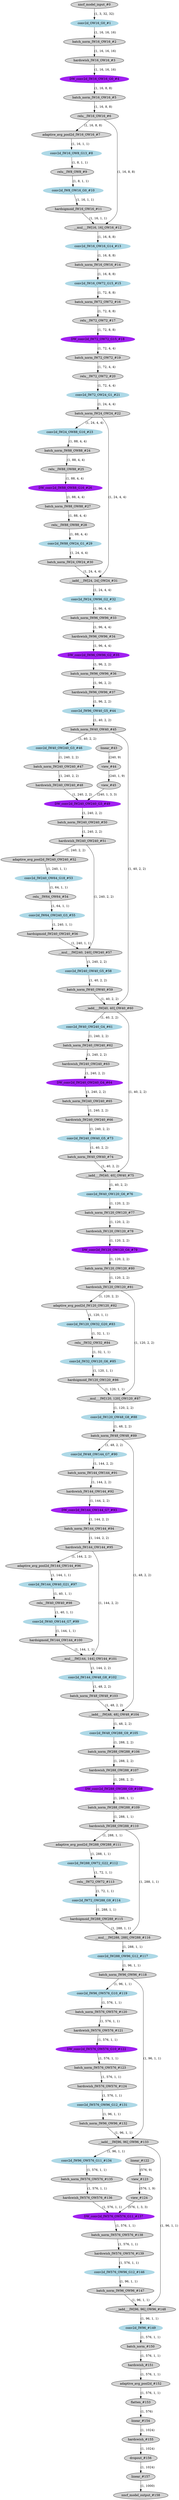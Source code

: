 strict digraph  {
"0 /nncf_model_input_0" [id=0, label="nncf_model_input_#0", style=filled, type=nncf_model_input];
"1 MobileNetV3/Sequential[features]/ConvBNActivation[0]/NNCFConv2d[0]/conv2d_0" [color=lightblue, id=1, label="conv2d_OW16_G0_#1", style=filled, type=conv2d];
"2 MobileNetV3/Sequential[features]/ConvBNActivation[0]/NNCFBatchNorm[1]/batch_norm_0" [id=2, label="batch_norm_IW16_OW16_#2", style=filled, type=batch_norm];
"3 MobileNetV3/Sequential[features]/ConvBNActivation[0]/Hardswish[2]/hardswish_0" [id=3, label="hardswish_IW16_OW16_#3", style=filled, type=hardswish];
"4 MobileNetV3/Sequential[features]/InvertedResidual[1]/Sequential[block]/ConvBNActivation[0]/NNCFConv2d[0]/conv2d_0" [color=purple, id=4, label="DW_conv2d_IW16_OW16_G0_#4", style=filled, type=conv2d];
"5 MobileNetV3/Sequential[features]/InvertedResidual[1]/Sequential[block]/ConvBNActivation[0]/NNCFBatchNorm[1]/batch_norm_0" [id=5, label="batch_norm_IW16_OW16_#5", style=filled, type=batch_norm];
"6 MobileNetV3/Sequential[features]/InvertedResidual[1]/Sequential[block]/ConvBNActivation[0]/ReLU[2]/relu__0" [id=6, label="relu__IW16_OW16_#6", style=filled, type=relu_];
"7 MobileNetV3/Sequential[features]/InvertedResidual[1]/Sequential[block]/SqueezeExcitation[1]/adaptive_avg_pool2d_0" [id=7, label="adaptive_avg_pool2d_IW16_OW16_#7", style=filled, type=adaptive_avg_pool2d];
"8 MobileNetV3/Sequential[features]/InvertedResidual[1]/Sequential[block]/SqueezeExcitation[1]/NNCFConv2d[fc1]/conv2d_0" [color=lightblue, id=8, label="conv2d_IW16_OW8_G13_#8", style=filled, type=conv2d];
"9 MobileNetV3/Sequential[features]/InvertedResidual[1]/Sequential[block]/SqueezeExcitation[1]/ReLU[relu]/relu__0" [id=9, label="relu__IW8_OW8_#9", style=filled, type=relu_];
"10 MobileNetV3/Sequential[features]/InvertedResidual[1]/Sequential[block]/SqueezeExcitation[1]/NNCFConv2d[fc2]/conv2d_0" [color=lightblue, id=10, label="conv2d_IW8_OW16_G0_#10", style=filled, type=conv2d];
"11 MobileNetV3/Sequential[features]/InvertedResidual[1]/Sequential[block]/SqueezeExcitation[1]/hardsigmoid_0" [id=11, label="hardsigmoid_IW16_OW16_#11", style=filled, type=hardsigmoid];
"12 MobileNetV3/Sequential[features]/InvertedResidual[1]/Sequential[block]/SqueezeExcitation[1]/__mul___0" [id=12, label="__mul___IW[16, 16]_OW16_#12", style=filled, type=__mul__];
"13 MobileNetV3/Sequential[features]/InvertedResidual[1]/Sequential[block]/ConvBNActivation[2]/NNCFConv2d[0]/conv2d_0" [color=lightblue, id=13, label="conv2d_IW16_OW16_G14_#13", style=filled, type=conv2d];
"14 MobileNetV3/Sequential[features]/InvertedResidual[1]/Sequential[block]/ConvBNActivation[2]/NNCFBatchNorm[1]/batch_norm_0" [id=14, label="batch_norm_IW16_OW16_#14", style=filled, type=batch_norm];
"15 MobileNetV3/Sequential[features]/InvertedResidual[2]/Sequential[block]/ConvBNActivation[0]/NNCFConv2d[0]/conv2d_0" [color=lightblue, id=15, label="conv2d_IW16_OW72_G15_#15", style=filled, type=conv2d];
"16 MobileNetV3/Sequential[features]/InvertedResidual[2]/Sequential[block]/ConvBNActivation[0]/NNCFBatchNorm[1]/batch_norm_0" [id=16, label="batch_norm_IW72_OW72_#16", style=filled, type=batch_norm];
"17 MobileNetV3/Sequential[features]/InvertedResidual[2]/Sequential[block]/ConvBNActivation[0]/ReLU[2]/relu__0" [id=17, label="relu__IW72_OW72_#17", style=filled, type=relu_];
"18 MobileNetV3/Sequential[features]/InvertedResidual[2]/Sequential[block]/ConvBNActivation[1]/NNCFConv2d[0]/conv2d_0" [color=purple, id=18, label="DW_conv2d_IW72_OW72_G15_#18", style=filled, type=conv2d];
"19 MobileNetV3/Sequential[features]/InvertedResidual[2]/Sequential[block]/ConvBNActivation[1]/NNCFBatchNorm[1]/batch_norm_0" [id=19, label="batch_norm_IW72_OW72_#19", style=filled, type=batch_norm];
"20 MobileNetV3/Sequential[features]/InvertedResidual[2]/Sequential[block]/ConvBNActivation[1]/ReLU[2]/relu__0" [id=20, label="relu__IW72_OW72_#20", style=filled, type=relu_];
"21 MobileNetV3/Sequential[features]/InvertedResidual[2]/Sequential[block]/ConvBNActivation[2]/NNCFConv2d[0]/conv2d_0" [color=lightblue, id=21, label="conv2d_IW72_OW24_G1_#21", style=filled, type=conv2d];
"22 MobileNetV3/Sequential[features]/InvertedResidual[2]/Sequential[block]/ConvBNActivation[2]/NNCFBatchNorm[1]/batch_norm_0" [id=22, label="batch_norm_IW24_OW24_#22", style=filled, type=batch_norm];
"23 MobileNetV3/Sequential[features]/InvertedResidual[3]/Sequential[block]/ConvBNActivation[0]/NNCFConv2d[0]/conv2d_0" [color=lightblue, id=23, label="conv2d_IW24_OW88_G16_#23", style=filled, type=conv2d];
"24 MobileNetV3/Sequential[features]/InvertedResidual[3]/Sequential[block]/ConvBNActivation[0]/NNCFBatchNorm[1]/batch_norm_0" [id=24, label="batch_norm_IW88_OW88_#24", style=filled, type=batch_norm];
"25 MobileNetV3/Sequential[features]/InvertedResidual[3]/Sequential[block]/ConvBNActivation[0]/ReLU[2]/relu__0" [id=25, label="relu__IW88_OW88_#25", style=filled, type=relu_];
"26 MobileNetV3/Sequential[features]/InvertedResidual[3]/Sequential[block]/ConvBNActivation[1]/NNCFConv2d[0]/conv2d_0" [color=purple, id=26, label="DW_conv2d_IW88_OW88_G16_#26", style=filled, type=conv2d];
"27 MobileNetV3/Sequential[features]/InvertedResidual[3]/Sequential[block]/ConvBNActivation[1]/NNCFBatchNorm[1]/batch_norm_0" [id=27, label="batch_norm_IW88_OW88_#27", style=filled, type=batch_norm];
"28 MobileNetV3/Sequential[features]/InvertedResidual[3]/Sequential[block]/ConvBNActivation[1]/ReLU[2]/relu__0" [id=28, label="relu__IW88_OW88_#28", style=filled, type=relu_];
"29 MobileNetV3/Sequential[features]/InvertedResidual[3]/Sequential[block]/ConvBNActivation[2]/NNCFConv2d[0]/conv2d_0" [color=lightblue, id=29, label="conv2d_IW88_OW24_G1_#29", style=filled, type=conv2d];
"30 MobileNetV3/Sequential[features]/InvertedResidual[3]/Sequential[block]/ConvBNActivation[2]/NNCFBatchNorm[1]/batch_norm_0" [id=30, label="batch_norm_IW24_OW24_#30", style=filled, type=batch_norm];
"31 MobileNetV3/Sequential[features]/InvertedResidual[3]/__iadd___0" [id=31, label="__iadd___IW[24, 24]_OW24_#31", style=filled, type=__iadd__];
"32 MobileNetV3/Sequential[features]/InvertedResidual[4]/Sequential[block]/ConvBNActivation[0]/NNCFConv2d[0]/conv2d_0" [color=lightblue, id=32, label="conv2d_IW24_OW96_G2_#32", style=filled, type=conv2d];
"33 MobileNetV3/Sequential[features]/InvertedResidual[4]/Sequential[block]/ConvBNActivation[0]/NNCFBatchNorm[1]/batch_norm_0" [id=33, label="batch_norm_IW96_OW96_#33", style=filled, type=batch_norm];
"34 MobileNetV3/Sequential[features]/InvertedResidual[4]/Sequential[block]/ConvBNActivation[0]/Hardswish[2]/hardswish_0" [id=34, label="hardswish_IW96_OW96_#34", style=filled, type=hardswish];
"35 MobileNetV3/Sequential[features]/InvertedResidual[4]/Sequential[block]/ConvBNActivation[1]/NNCFConv2d[0]/conv2d_0" [color=purple, id=35, label="DW_conv2d_IW96_OW96_G2_#35", style=filled, type=conv2d];
"36 MobileNetV3/Sequential[features]/InvertedResidual[4]/Sequential[block]/ConvBNActivation[1]/NNCFBatchNorm[1]/batch_norm_0" [id=36, label="batch_norm_IW96_OW96_#36", style=filled, type=batch_norm];
"37 MobileNetV3/Sequential[features]/InvertedResidual[4]/Sequential[block]/ConvBNActivation[1]/Hardswish[2]/hardswish_0" [id=37, label="hardswish_IW96_OW96_#37", style=filled, type=hardswish];
"38 MobileNetV3/Sequential[features]/InvertedResidual[4]/Sequential[block]/ConvBNActivation[3]/NNCFConv2d[0]/conv2d_0" [color=lightblue, id=38, label="conv2d_IW96_OW40_G5_#44", style=filled, type=conv2d];
"39 MobileNetV3/Sequential[features]/InvertedResidual[4]/Sequential[block]/ConvBNActivation[3]/NNCFBatchNorm[1]/batch_norm_0" [id=39, label="batch_norm_IW40_OW40_#45", style=filled, type=batch_norm];
"40 MobileNetV3/Sequential[features]/InvertedResidual[5]/Sequential[block]/ConvBNActivation[0]/NNCFConv2d[0]/conv2d_0" [color=lightblue, id=40, label="conv2d_IW40_OW240_G3_#46", style=filled, type=conv2d];
"41 MobileNetV3/Sequential[features]/InvertedResidual[5]/Sequential[block]/ConvBNActivation[0]/NNCFBatchNorm[1]/batch_norm_0" [id=41, label="batch_norm_IW240_OW240_#47", style=filled, type=batch_norm];
"42 MobileNetV3/Sequential[features]/InvertedResidual[5]/Sequential[block]/ConvBNActivation[0]/Hardswish[2]/hardswish_0" [id=42, label="hardswish_IW240_OW240_#48", style=filled, type=hardswish];
"43 MobileNetV3/Sequential[features]/InvertedResidual[5]/Sequential[block]/ConvBNActivation[1]/NNCFConv2d[0]/ModuleDict[pre_ops]/UpdateWeight[3]/ElasticKernelConv2DOp[op]/linear_0" [id=43, label="linear_#43", style=filled, type=linear];
"44 MobileNetV3/Sequential[features]/InvertedResidual[5]/Sequential[block]/ConvBNActivation[1]/NNCFConv2d[0]/ModuleDict[pre_ops]/UpdateWeight[3]/ElasticKernelConv2DOp[op]/view_0" [id=44, label="view_#44", style=filled, type=view];
"45 MobileNetV3/Sequential[features]/InvertedResidual[5]/Sequential[block]/ConvBNActivation[1]/NNCFConv2d[0]/ModuleDict[pre_ops]/UpdateWeight[3]/ElasticKernelConv2DOp[op]/view_1" [id=45, label="view_#45", style=filled, type=view];
"46 MobileNetV3/Sequential[features]/InvertedResidual[5]/Sequential[block]/ConvBNActivation[1]/NNCFConv2d[0]/conv2d_0" [color=purple, id=46, label="DW_conv2d_IW240_OW240_G3_#49", style=filled, type=conv2d];
"47 MobileNetV3/Sequential[features]/InvertedResidual[5]/Sequential[block]/ConvBNActivation[1]/NNCFBatchNorm[1]/batch_norm_0" [id=47, label="batch_norm_IW240_OW240_#50", style=filled, type=batch_norm];
"48 MobileNetV3/Sequential[features]/InvertedResidual[5]/Sequential[block]/ConvBNActivation[1]/Hardswish[2]/hardswish_0" [id=48, label="hardswish_IW240_OW240_#51", style=filled, type=hardswish];
"49 MobileNetV3/Sequential[features]/InvertedResidual[5]/Sequential[block]/SqueezeExcitation[2]/adaptive_avg_pool2d_0" [id=49, label="adaptive_avg_pool2d_IW240_OW240_#52", style=filled, type=adaptive_avg_pool2d];
"50 MobileNetV3/Sequential[features]/InvertedResidual[5]/Sequential[block]/SqueezeExcitation[2]/NNCFConv2d[fc1]/conv2d_0" [color=lightblue, id=50, label="conv2d_IW240_OW64_G18_#53", style=filled, type=conv2d];
"51 MobileNetV3/Sequential[features]/InvertedResidual[5]/Sequential[block]/SqueezeExcitation[2]/ReLU[relu]/relu__0" [id=51, label="relu__IW64_OW64_#54", style=filled, type=relu_];
"52 MobileNetV3/Sequential[features]/InvertedResidual[5]/Sequential[block]/SqueezeExcitation[2]/NNCFConv2d[fc2]/conv2d_0" [color=lightblue, id=52, label="conv2d_IW64_OW240_G3_#55", style=filled, type=conv2d];
"53 MobileNetV3/Sequential[features]/InvertedResidual[5]/Sequential[block]/SqueezeExcitation[2]/hardsigmoid_0" [id=53, label="hardsigmoid_IW240_OW240_#56", style=filled, type=hardsigmoid];
"54 MobileNetV3/Sequential[features]/InvertedResidual[5]/Sequential[block]/SqueezeExcitation[2]/__mul___0" [id=54, label="__mul___IW[240, 240]_OW240_#57", style=filled, type=__mul__];
"55 MobileNetV3/Sequential[features]/InvertedResidual[5]/Sequential[block]/ConvBNActivation[3]/NNCFConv2d[0]/conv2d_0" [color=lightblue, id=55, label="conv2d_IW240_OW40_G5_#58", style=filled, type=conv2d];
"56 MobileNetV3/Sequential[features]/InvertedResidual[5]/Sequential[block]/ConvBNActivation[3]/NNCFBatchNorm[1]/batch_norm_0" [id=56, label="batch_norm_IW40_OW40_#59", style=filled, type=batch_norm];
"57 MobileNetV3/Sequential[features]/InvertedResidual[5]/__iadd___0" [id=57, label="__iadd___IW[40, 40]_OW40_#60", style=filled, type=__iadd__];
"58 MobileNetV3/Sequential[features]/InvertedResidual[6]/Sequential[block]/ConvBNActivation[0]/NNCFConv2d[0]/conv2d_0" [color=lightblue, id=58, label="conv2d_IW40_OW240_G4_#61", style=filled, type=conv2d];
"59 MobileNetV3/Sequential[features]/InvertedResidual[6]/Sequential[block]/ConvBNActivation[0]/NNCFBatchNorm[1]/batch_norm_0" [id=59, label="batch_norm_IW240_OW240_#62", style=filled, type=batch_norm];
"60 MobileNetV3/Sequential[features]/InvertedResidual[6]/Sequential[block]/ConvBNActivation[0]/Hardswish[2]/hardswish_0" [id=60, label="hardswish_IW240_OW240_#63", style=filled, type=hardswish];
"61 MobileNetV3/Sequential[features]/InvertedResidual[6]/Sequential[block]/ConvBNActivation[1]/NNCFConv2d[0]/conv2d_0" [color=purple, id=61, label="DW_conv2d_IW240_OW240_G4_#64", style=filled, type=conv2d];
"62 MobileNetV3/Sequential[features]/InvertedResidual[6]/Sequential[block]/ConvBNActivation[1]/NNCFBatchNorm[1]/batch_norm_0" [id=62, label="batch_norm_IW240_OW240_#65", style=filled, type=batch_norm];
"63 MobileNetV3/Sequential[features]/InvertedResidual[6]/Sequential[block]/ConvBNActivation[1]/Hardswish[2]/hardswish_0" [id=63, label="hardswish_IW240_OW240_#66", style=filled, type=hardswish];
"64 MobileNetV3/Sequential[features]/InvertedResidual[6]/Sequential[block]/ConvBNActivation[3]/NNCFConv2d[0]/conv2d_0" [color=lightblue, id=64, label="conv2d_IW240_OW40_G5_#73", style=filled, type=conv2d];
"65 MobileNetV3/Sequential[features]/InvertedResidual[6]/Sequential[block]/ConvBNActivation[3]/NNCFBatchNorm[1]/batch_norm_0" [id=65, label="batch_norm_IW40_OW40_#74", style=filled, type=batch_norm];
"66 MobileNetV3/Sequential[features]/InvertedResidual[6]/__iadd___0" [id=66, label="__iadd___IW[40, 40]_OW40_#75", style=filled, type=__iadd__];
"67 MobileNetV3/Sequential[features]/InvertedResidual[7]/Sequential[block]/ConvBNActivation[0]/NNCFConv2d[0]/conv2d_0" [color=lightblue, id=67, label="conv2d_IW40_OW120_G6_#76", style=filled, type=conv2d];
"68 MobileNetV3/Sequential[features]/InvertedResidual[7]/Sequential[block]/ConvBNActivation[0]/NNCFBatchNorm[1]/batch_norm_0" [id=68, label="batch_norm_IW120_OW120_#77", style=filled, type=batch_norm];
"69 MobileNetV3/Sequential[features]/InvertedResidual[7]/Sequential[block]/ConvBNActivation[0]/Hardswish[2]/hardswish_0" [id=69, label="hardswish_IW120_OW120_#78", style=filled, type=hardswish];
"70 MobileNetV3/Sequential[features]/InvertedResidual[7]/Sequential[block]/ConvBNActivation[1]/NNCFConv2d[0]/conv2d_0" [color=purple, id=70, label="DW_conv2d_IW120_OW120_G6_#79", style=filled, type=conv2d];
"71 MobileNetV3/Sequential[features]/InvertedResidual[7]/Sequential[block]/ConvBNActivation[1]/NNCFBatchNorm[1]/batch_norm_0" [id=71, label="batch_norm_IW120_OW120_#80", style=filled, type=batch_norm];
"72 MobileNetV3/Sequential[features]/InvertedResidual[7]/Sequential[block]/ConvBNActivation[1]/Hardswish[2]/hardswish_0" [id=72, label="hardswish_IW120_OW120_#81", style=filled, type=hardswish];
"73 MobileNetV3/Sequential[features]/InvertedResidual[7]/Sequential[block]/SqueezeExcitation[2]/adaptive_avg_pool2d_0" [id=73, label="adaptive_avg_pool2d_IW120_OW120_#82", style=filled, type=adaptive_avg_pool2d];
"74 MobileNetV3/Sequential[features]/InvertedResidual[7]/Sequential[block]/SqueezeExcitation[2]/NNCFConv2d[fc1]/conv2d_0" [color=lightblue, id=74, label="conv2d_IW120_OW32_G20_#83", style=filled, type=conv2d];
"75 MobileNetV3/Sequential[features]/InvertedResidual[7]/Sequential[block]/SqueezeExcitation[2]/ReLU[relu]/relu__0" [id=75, label="relu__IW32_OW32_#84", style=filled, type=relu_];
"76 MobileNetV3/Sequential[features]/InvertedResidual[7]/Sequential[block]/SqueezeExcitation[2]/NNCFConv2d[fc2]/conv2d_0" [color=lightblue, id=76, label="conv2d_IW32_OW120_G6_#85", style=filled, type=conv2d];
"77 MobileNetV3/Sequential[features]/InvertedResidual[7]/Sequential[block]/SqueezeExcitation[2]/hardsigmoid_0" [id=77, label="hardsigmoid_IW120_OW120_#86", style=filled, type=hardsigmoid];
"78 MobileNetV3/Sequential[features]/InvertedResidual[7]/Sequential[block]/SqueezeExcitation[2]/__mul___0" [id=78, label="__mul___IW[120, 120]_OW120_#87", style=filled, type=__mul__];
"79 MobileNetV3/Sequential[features]/InvertedResidual[7]/Sequential[block]/ConvBNActivation[3]/NNCFConv2d[0]/conv2d_0" [color=lightblue, id=79, label="conv2d_IW120_OW48_G8_#88", style=filled, type=conv2d];
"80 MobileNetV3/Sequential[features]/InvertedResidual[7]/Sequential[block]/ConvBNActivation[3]/NNCFBatchNorm[1]/batch_norm_0" [id=80, label="batch_norm_IW48_OW48_#89", style=filled, type=batch_norm];
"81 MobileNetV3/Sequential[features]/InvertedResidual[8]/Sequential[block]/ConvBNActivation[0]/NNCFConv2d[0]/conv2d_0" [color=lightblue, id=81, label="conv2d_IW48_OW144_G7_#90", style=filled, type=conv2d];
"82 MobileNetV3/Sequential[features]/InvertedResidual[8]/Sequential[block]/ConvBNActivation[0]/NNCFBatchNorm[1]/batch_norm_0" [id=82, label="batch_norm_IW144_OW144_#91", style=filled, type=batch_norm];
"83 MobileNetV3/Sequential[features]/InvertedResidual[8]/Sequential[block]/ConvBNActivation[0]/Hardswish[2]/hardswish_0" [id=83, label="hardswish_IW144_OW144_#92", style=filled, type=hardswish];
"84 MobileNetV3/Sequential[features]/InvertedResidual[8]/Sequential[block]/ConvBNActivation[1]/NNCFConv2d[0]/conv2d_0" [color=purple, id=84, label="DW_conv2d_IW144_OW144_G7_#93", style=filled, type=conv2d];
"85 MobileNetV3/Sequential[features]/InvertedResidual[8]/Sequential[block]/ConvBNActivation[1]/NNCFBatchNorm[1]/batch_norm_0" [id=85, label="batch_norm_IW144_OW144_#94", style=filled, type=batch_norm];
"86 MobileNetV3/Sequential[features]/InvertedResidual[8]/Sequential[block]/ConvBNActivation[1]/Hardswish[2]/hardswish_0" [id=86, label="hardswish_IW144_OW144_#95", style=filled, type=hardswish];
"87 MobileNetV3/Sequential[features]/InvertedResidual[8]/Sequential[block]/SqueezeExcitation[2]/adaptive_avg_pool2d_0" [id=87, label="adaptive_avg_pool2d_IW144_OW144_#96", style=filled, type=adaptive_avg_pool2d];
"88 MobileNetV3/Sequential[features]/InvertedResidual[8]/Sequential[block]/SqueezeExcitation[2]/NNCFConv2d[fc1]/conv2d_0" [color=lightblue, id=88, label="conv2d_IW144_OW40_G21_#97", style=filled, type=conv2d];
"89 MobileNetV3/Sequential[features]/InvertedResidual[8]/Sequential[block]/SqueezeExcitation[2]/ReLU[relu]/relu__0" [id=89, label="relu__IW40_OW40_#98", style=filled, type=relu_];
"90 MobileNetV3/Sequential[features]/InvertedResidual[8]/Sequential[block]/SqueezeExcitation[2]/NNCFConv2d[fc2]/conv2d_0" [color=lightblue, id=90, label="conv2d_IW40_OW144_G7_#99", style=filled, type=conv2d];
"91 MobileNetV3/Sequential[features]/InvertedResidual[8]/Sequential[block]/SqueezeExcitation[2]/hardsigmoid_0" [id=91, label="hardsigmoid_IW144_OW144_#100", style=filled, type=hardsigmoid];
"92 MobileNetV3/Sequential[features]/InvertedResidual[8]/Sequential[block]/SqueezeExcitation[2]/__mul___0" [id=92, label="__mul___IW[144, 144]_OW144_#101", style=filled, type=__mul__];
"93 MobileNetV3/Sequential[features]/InvertedResidual[8]/Sequential[block]/ConvBNActivation[3]/NNCFConv2d[0]/conv2d_0" [color=lightblue, id=93, label="conv2d_IW144_OW48_G8_#102", style=filled, type=conv2d];
"94 MobileNetV3/Sequential[features]/InvertedResidual[8]/Sequential[block]/ConvBNActivation[3]/NNCFBatchNorm[1]/batch_norm_0" [id=94, label="batch_norm_IW48_OW48_#103", style=filled, type=batch_norm];
"95 MobileNetV3/Sequential[features]/InvertedResidual[8]/__iadd___0" [id=95, label="__iadd___IW[48, 48]_OW48_#104", style=filled, type=__iadd__];
"96 MobileNetV3/Sequential[features]/InvertedResidual[9]/Sequential[block]/ConvBNActivation[0]/NNCFConv2d[0]/conv2d_0" [color=lightblue, id=96, label="conv2d_IW48_OW288_G9_#105", style=filled, type=conv2d];
"97 MobileNetV3/Sequential[features]/InvertedResidual[9]/Sequential[block]/ConvBNActivation[0]/NNCFBatchNorm[1]/batch_norm_0" [id=97, label="batch_norm_IW288_OW288_#106", style=filled, type=batch_norm];
"98 MobileNetV3/Sequential[features]/InvertedResidual[9]/Sequential[block]/ConvBNActivation[0]/Hardswish[2]/hardswish_0" [id=98, label="hardswish_IW288_OW288_#107", style=filled, type=hardswish];
"99 MobileNetV3/Sequential[features]/InvertedResidual[9]/Sequential[block]/ConvBNActivation[1]/NNCFConv2d[0]/conv2d_0" [color=purple, id=99, label="DW_conv2d_IW288_OW288_G9_#108", style=filled, type=conv2d];
"100 MobileNetV3/Sequential[features]/InvertedResidual[9]/Sequential[block]/ConvBNActivation[1]/NNCFBatchNorm[1]/batch_norm_0" [id=100, label="batch_norm_IW288_OW288_#109", style=filled, type=batch_norm];
"101 MobileNetV3/Sequential[features]/InvertedResidual[9]/Sequential[block]/ConvBNActivation[1]/Hardswish[2]/hardswish_0" [id=101, label="hardswish_IW288_OW288_#110", style=filled, type=hardswish];
"102 MobileNetV3/Sequential[features]/InvertedResidual[9]/Sequential[block]/SqueezeExcitation[2]/adaptive_avg_pool2d_0" [id=102, label="adaptive_avg_pool2d_IW288_OW288_#111", style=filled, type=adaptive_avg_pool2d];
"103 MobileNetV3/Sequential[features]/InvertedResidual[9]/Sequential[block]/SqueezeExcitation[2]/NNCFConv2d[fc1]/conv2d_0" [color=lightblue, id=103, label="conv2d_IW288_OW72_G22_#112", style=filled, type=conv2d];
"104 MobileNetV3/Sequential[features]/InvertedResidual[9]/Sequential[block]/SqueezeExcitation[2]/ReLU[relu]/relu__0" [id=104, label="relu__IW72_OW72_#113", style=filled, type=relu_];
"105 MobileNetV3/Sequential[features]/InvertedResidual[9]/Sequential[block]/SqueezeExcitation[2]/NNCFConv2d[fc2]/conv2d_0" [color=lightblue, id=105, label="conv2d_IW72_OW288_G9_#114", style=filled, type=conv2d];
"106 MobileNetV3/Sequential[features]/InvertedResidual[9]/Sequential[block]/SqueezeExcitation[2]/hardsigmoid_0" [id=106, label="hardsigmoid_IW288_OW288_#115", style=filled, type=hardsigmoid];
"107 MobileNetV3/Sequential[features]/InvertedResidual[9]/Sequential[block]/SqueezeExcitation[2]/__mul___0" [id=107, label="__mul___IW[288, 288]_OW288_#116", style=filled, type=__mul__];
"108 MobileNetV3/Sequential[features]/InvertedResidual[9]/Sequential[block]/ConvBNActivation[3]/NNCFConv2d[0]/conv2d_0" [color=lightblue, id=108, label="conv2d_IW288_OW96_G12_#117", style=filled, type=conv2d];
"109 MobileNetV3/Sequential[features]/InvertedResidual[9]/Sequential[block]/ConvBNActivation[3]/NNCFBatchNorm[1]/batch_norm_0" [id=109, label="batch_norm_IW96_OW96_#118", style=filled, type=batch_norm];
"110 MobileNetV3/Sequential[features]/InvertedResidual[10]/Sequential[block]/ConvBNActivation[0]/NNCFConv2d[0]/conv2d_0" [color=lightblue, id=110, label="conv2d_IW96_OW576_G10_#119", style=filled, type=conv2d];
"111 MobileNetV3/Sequential[features]/InvertedResidual[10]/Sequential[block]/ConvBNActivation[0]/NNCFBatchNorm[1]/batch_norm_0" [id=111, label="batch_norm_IW576_OW576_#120", style=filled, type=batch_norm];
"112 MobileNetV3/Sequential[features]/InvertedResidual[10]/Sequential[block]/ConvBNActivation[0]/Hardswish[2]/hardswish_0" [id=112, label="hardswish_IW576_OW576_#121", style=filled, type=hardswish];
"113 MobileNetV3/Sequential[features]/InvertedResidual[10]/Sequential[block]/ConvBNActivation[1]/NNCFConv2d[0]/conv2d_0" [color=purple, id=113, label="DW_conv2d_IW576_OW576_G10_#122", style=filled, type=conv2d];
"114 MobileNetV3/Sequential[features]/InvertedResidual[10]/Sequential[block]/ConvBNActivation[1]/NNCFBatchNorm[1]/batch_norm_0" [id=114, label="batch_norm_IW576_OW576_#123", style=filled, type=batch_norm];
"115 MobileNetV3/Sequential[features]/InvertedResidual[10]/Sequential[block]/ConvBNActivation[1]/Hardswish[2]/hardswish_0" [id=115, label="hardswish_IW576_OW576_#124", style=filled, type=hardswish];
"116 MobileNetV3/Sequential[features]/InvertedResidual[10]/Sequential[block]/ConvBNActivation[3]/NNCFConv2d[0]/conv2d_0" [color=lightblue, id=116, label="conv2d_IW576_OW96_G12_#131", style=filled, type=conv2d];
"117 MobileNetV3/Sequential[features]/InvertedResidual[10]/Sequential[block]/ConvBNActivation[3]/NNCFBatchNorm[1]/batch_norm_0" [id=117, label="batch_norm_IW96_OW96_#132", style=filled, type=batch_norm];
"118 MobileNetV3/Sequential[features]/InvertedResidual[10]/__iadd___0" [id=118, label="__iadd___IW[96, 96]_OW96_#133", style=filled, type=__iadd__];
"119 MobileNetV3/Sequential[features]/InvertedResidual[11]/Sequential[block]/ConvBNActivation[0]/NNCFConv2d[0]/conv2d_0" [color=lightblue, id=119, label="conv2d_IW96_OW576_G11_#134", style=filled, type=conv2d];
"120 MobileNetV3/Sequential[features]/InvertedResidual[11]/Sequential[block]/ConvBNActivation[0]/NNCFBatchNorm[1]/batch_norm_0" [id=120, label="batch_norm_IW576_OW576_#135", style=filled, type=batch_norm];
"121 MobileNetV3/Sequential[features]/InvertedResidual[11]/Sequential[block]/ConvBNActivation[0]/Hardswish[2]/hardswish_0" [id=121, label="hardswish_IW576_OW576_#136", style=filled, type=hardswish];
"122 MobileNetV3/Sequential[features]/InvertedResidual[11]/Sequential[block]/ConvBNActivation[1]/NNCFConv2d[0]/ModuleDict[pre_ops]/UpdateWeight[3]/ElasticKernelConv2DOp[op]/linear_0" [id=122, label="linear_#122", style=filled, type=linear];
"123 MobileNetV3/Sequential[features]/InvertedResidual[11]/Sequential[block]/ConvBNActivation[1]/NNCFConv2d[0]/ModuleDict[pre_ops]/UpdateWeight[3]/ElasticKernelConv2DOp[op]/view_0" [id=123, label="view_#123", style=filled, type=view];
"124 MobileNetV3/Sequential[features]/InvertedResidual[11]/Sequential[block]/ConvBNActivation[1]/NNCFConv2d[0]/ModuleDict[pre_ops]/UpdateWeight[3]/ElasticKernelConv2DOp[op]/view_1" [id=124, label="view_#124", style=filled, type=view];
"125 MobileNetV3/Sequential[features]/InvertedResidual[11]/Sequential[block]/ConvBNActivation[1]/NNCFConv2d[0]/conv2d_0" [color=purple, id=125, label="DW_conv2d_IW576_OW576_G11_#137", style=filled, type=conv2d];
"126 MobileNetV3/Sequential[features]/InvertedResidual[11]/Sequential[block]/ConvBNActivation[1]/NNCFBatchNorm[1]/batch_norm_0" [id=126, label="batch_norm_IW576_OW576_#138", style=filled, type=batch_norm];
"127 MobileNetV3/Sequential[features]/InvertedResidual[11]/Sequential[block]/ConvBNActivation[1]/Hardswish[2]/hardswish_0" [id=127, label="hardswish_IW576_OW576_#139", style=filled, type=hardswish];
"128 MobileNetV3/Sequential[features]/InvertedResidual[11]/Sequential[block]/ConvBNActivation[3]/NNCFConv2d[0]/conv2d_0" [color=lightblue, id=128, label="conv2d_IW576_OW96_G12_#146", style=filled, type=conv2d];
"129 MobileNetV3/Sequential[features]/InvertedResidual[11]/Sequential[block]/ConvBNActivation[3]/NNCFBatchNorm[1]/batch_norm_0" [id=129, label="batch_norm_IW96_OW96_#147", style=filled, type=batch_norm];
"130 MobileNetV3/Sequential[features]/InvertedResidual[11]/__iadd___0" [id=130, label="__iadd___IW[96, 96]_OW96_#148", style=filled, type=__iadd__];
"131 MobileNetV3/Sequential[features]/ConvBNActivation[12]/NNCFConv2d[0]/conv2d_0" [color=lightblue, id=131, label="conv2d_IW96_#149", style=filled, type=conv2d];
"132 MobileNetV3/Sequential[features]/ConvBNActivation[12]/NNCFBatchNorm[1]/batch_norm_0" [id=132, label="batch_norm_#150", style=filled, type=batch_norm];
"133 MobileNetV3/Sequential[features]/ConvBNActivation[12]/Hardswish[2]/hardswish_0" [id=133, label="hardswish_#151", style=filled, type=hardswish];
"134 MobileNetV3/AdaptiveAvgPool2d[avgpool]/adaptive_avg_pool2d_0" [id=134, label="adaptive_avg_pool2d_#152", style=filled, type=adaptive_avg_pool2d];
"135 MobileNetV3/flatten_0" [id=135, label="flatten_#153", style=filled, type=flatten];
"136 MobileNetV3/Sequential[classifier]/NNCFLinear[0]/linear_0" [id=136, label="linear_#154", style=filled, type=linear];
"137 MobileNetV3/Sequential[classifier]/Hardswish[1]/hardswish_0" [id=137, label="hardswish_#155", style=filled, type=hardswish];
"138 MobileNetV3/Sequential[classifier]/Dropout[2]/dropout_0" [id=138, label="dropout_#156", style=filled, type=dropout];
"139 MobileNetV3/Sequential[classifier]/NNCFLinear[3]/linear_0" [id=139, label="linear_#157", style=filled, type=linear];
"140 /nncf_model_output_0" [id=140, label="nncf_model_output_#158", style=filled, type=nncf_model_output];
"0 /nncf_model_input_0" -> "1 MobileNetV3/Sequential[features]/ConvBNActivation[0]/NNCFConv2d[0]/conv2d_0"  [label="(1, 3, 32, 32)", style=solid];
"1 MobileNetV3/Sequential[features]/ConvBNActivation[0]/NNCFConv2d[0]/conv2d_0" -> "2 MobileNetV3/Sequential[features]/ConvBNActivation[0]/NNCFBatchNorm[1]/batch_norm_0"  [label="(1, 16, 16, 16)", style=solid];
"2 MobileNetV3/Sequential[features]/ConvBNActivation[0]/NNCFBatchNorm[1]/batch_norm_0" -> "3 MobileNetV3/Sequential[features]/ConvBNActivation[0]/Hardswish[2]/hardswish_0"  [label="(1, 16, 16, 16)", style=solid];
"3 MobileNetV3/Sequential[features]/ConvBNActivation[0]/Hardswish[2]/hardswish_0" -> "4 MobileNetV3/Sequential[features]/InvertedResidual[1]/Sequential[block]/ConvBNActivation[0]/NNCFConv2d[0]/conv2d_0"  [label="(1, 16, 16, 16)", style=solid];
"4 MobileNetV3/Sequential[features]/InvertedResidual[1]/Sequential[block]/ConvBNActivation[0]/NNCFConv2d[0]/conv2d_0" -> "5 MobileNetV3/Sequential[features]/InvertedResidual[1]/Sequential[block]/ConvBNActivation[0]/NNCFBatchNorm[1]/batch_norm_0"  [label="(1, 16, 8, 8)", style=solid];
"5 MobileNetV3/Sequential[features]/InvertedResidual[1]/Sequential[block]/ConvBNActivation[0]/NNCFBatchNorm[1]/batch_norm_0" -> "6 MobileNetV3/Sequential[features]/InvertedResidual[1]/Sequential[block]/ConvBNActivation[0]/ReLU[2]/relu__0"  [label="(1, 16, 8, 8)", style=solid];
"6 MobileNetV3/Sequential[features]/InvertedResidual[1]/Sequential[block]/ConvBNActivation[0]/ReLU[2]/relu__0" -> "7 MobileNetV3/Sequential[features]/InvertedResidual[1]/Sequential[block]/SqueezeExcitation[1]/adaptive_avg_pool2d_0"  [label="(1, 16, 8, 8)", style=solid];
"7 MobileNetV3/Sequential[features]/InvertedResidual[1]/Sequential[block]/SqueezeExcitation[1]/adaptive_avg_pool2d_0" -> "8 MobileNetV3/Sequential[features]/InvertedResidual[1]/Sequential[block]/SqueezeExcitation[1]/NNCFConv2d[fc1]/conv2d_0"  [label="(1, 16, 1, 1)", style=solid];
"8 MobileNetV3/Sequential[features]/InvertedResidual[1]/Sequential[block]/SqueezeExcitation[1]/NNCFConv2d[fc1]/conv2d_0" -> "9 MobileNetV3/Sequential[features]/InvertedResidual[1]/Sequential[block]/SqueezeExcitation[1]/ReLU[relu]/relu__0"  [label="(1, 8, 1, 1)", style=solid];
"6 MobileNetV3/Sequential[features]/InvertedResidual[1]/Sequential[block]/ConvBNActivation[0]/ReLU[2]/relu__0" -> "12 MobileNetV3/Sequential[features]/InvertedResidual[1]/Sequential[block]/SqueezeExcitation[1]/__mul___0"  [label="(1, 16, 8, 8)", style=solid];
"9 MobileNetV3/Sequential[features]/InvertedResidual[1]/Sequential[block]/SqueezeExcitation[1]/ReLU[relu]/relu__0" -> "10 MobileNetV3/Sequential[features]/InvertedResidual[1]/Sequential[block]/SqueezeExcitation[1]/NNCFConv2d[fc2]/conv2d_0"  [label="(1, 8, 1, 1)", style=solid];
"10 MobileNetV3/Sequential[features]/InvertedResidual[1]/Sequential[block]/SqueezeExcitation[1]/NNCFConv2d[fc2]/conv2d_0" -> "11 MobileNetV3/Sequential[features]/InvertedResidual[1]/Sequential[block]/SqueezeExcitation[1]/hardsigmoid_0"  [label="(1, 16, 1, 1)", style=solid];
"11 MobileNetV3/Sequential[features]/InvertedResidual[1]/Sequential[block]/SqueezeExcitation[1]/hardsigmoid_0" -> "12 MobileNetV3/Sequential[features]/InvertedResidual[1]/Sequential[block]/SqueezeExcitation[1]/__mul___0"  [label="(1, 16, 1, 1)", style=solid];
"12 MobileNetV3/Sequential[features]/InvertedResidual[1]/Sequential[block]/SqueezeExcitation[1]/__mul___0" -> "13 MobileNetV3/Sequential[features]/InvertedResidual[1]/Sequential[block]/ConvBNActivation[2]/NNCFConv2d[0]/conv2d_0"  [label="(1, 16, 8, 8)", style=solid];
"13 MobileNetV3/Sequential[features]/InvertedResidual[1]/Sequential[block]/ConvBNActivation[2]/NNCFConv2d[0]/conv2d_0" -> "14 MobileNetV3/Sequential[features]/InvertedResidual[1]/Sequential[block]/ConvBNActivation[2]/NNCFBatchNorm[1]/batch_norm_0"  [label="(1, 16, 8, 8)", style=solid];
"14 MobileNetV3/Sequential[features]/InvertedResidual[1]/Sequential[block]/ConvBNActivation[2]/NNCFBatchNorm[1]/batch_norm_0" -> "15 MobileNetV3/Sequential[features]/InvertedResidual[2]/Sequential[block]/ConvBNActivation[0]/NNCFConv2d[0]/conv2d_0"  [label="(1, 16, 8, 8)", style=solid];
"15 MobileNetV3/Sequential[features]/InvertedResidual[2]/Sequential[block]/ConvBNActivation[0]/NNCFConv2d[0]/conv2d_0" -> "16 MobileNetV3/Sequential[features]/InvertedResidual[2]/Sequential[block]/ConvBNActivation[0]/NNCFBatchNorm[1]/batch_norm_0"  [label="(1, 72, 8, 8)", style=solid];
"16 MobileNetV3/Sequential[features]/InvertedResidual[2]/Sequential[block]/ConvBNActivation[0]/NNCFBatchNorm[1]/batch_norm_0" -> "17 MobileNetV3/Sequential[features]/InvertedResidual[2]/Sequential[block]/ConvBNActivation[0]/ReLU[2]/relu__0"  [label="(1, 72, 8, 8)", style=solid];
"17 MobileNetV3/Sequential[features]/InvertedResidual[2]/Sequential[block]/ConvBNActivation[0]/ReLU[2]/relu__0" -> "18 MobileNetV3/Sequential[features]/InvertedResidual[2]/Sequential[block]/ConvBNActivation[1]/NNCFConv2d[0]/conv2d_0"  [label="(1, 72, 8, 8)", style=solid];
"18 MobileNetV3/Sequential[features]/InvertedResidual[2]/Sequential[block]/ConvBNActivation[1]/NNCFConv2d[0]/conv2d_0" -> "19 MobileNetV3/Sequential[features]/InvertedResidual[2]/Sequential[block]/ConvBNActivation[1]/NNCFBatchNorm[1]/batch_norm_0"  [label="(1, 72, 4, 4)", style=solid];
"19 MobileNetV3/Sequential[features]/InvertedResidual[2]/Sequential[block]/ConvBNActivation[1]/NNCFBatchNorm[1]/batch_norm_0" -> "20 MobileNetV3/Sequential[features]/InvertedResidual[2]/Sequential[block]/ConvBNActivation[1]/ReLU[2]/relu__0"  [label="(1, 72, 4, 4)", style=solid];
"20 MobileNetV3/Sequential[features]/InvertedResidual[2]/Sequential[block]/ConvBNActivation[1]/ReLU[2]/relu__0" -> "21 MobileNetV3/Sequential[features]/InvertedResidual[2]/Sequential[block]/ConvBNActivation[2]/NNCFConv2d[0]/conv2d_0"  [label="(1, 72, 4, 4)", style=solid];
"21 MobileNetV3/Sequential[features]/InvertedResidual[2]/Sequential[block]/ConvBNActivation[2]/NNCFConv2d[0]/conv2d_0" -> "22 MobileNetV3/Sequential[features]/InvertedResidual[2]/Sequential[block]/ConvBNActivation[2]/NNCFBatchNorm[1]/batch_norm_0"  [label="(1, 24, 4, 4)", style=solid];
"22 MobileNetV3/Sequential[features]/InvertedResidual[2]/Sequential[block]/ConvBNActivation[2]/NNCFBatchNorm[1]/batch_norm_0" -> "23 MobileNetV3/Sequential[features]/InvertedResidual[3]/Sequential[block]/ConvBNActivation[0]/NNCFConv2d[0]/conv2d_0"  [label="(1, 24, 4, 4)", style=solid];
"22 MobileNetV3/Sequential[features]/InvertedResidual[2]/Sequential[block]/ConvBNActivation[2]/NNCFBatchNorm[1]/batch_norm_0" -> "31 MobileNetV3/Sequential[features]/InvertedResidual[3]/__iadd___0"  [label="(1, 24, 4, 4)", style=solid];
"23 MobileNetV3/Sequential[features]/InvertedResidual[3]/Sequential[block]/ConvBNActivation[0]/NNCFConv2d[0]/conv2d_0" -> "24 MobileNetV3/Sequential[features]/InvertedResidual[3]/Sequential[block]/ConvBNActivation[0]/NNCFBatchNorm[1]/batch_norm_0"  [label="(1, 88, 4, 4)", style=solid];
"24 MobileNetV3/Sequential[features]/InvertedResidual[3]/Sequential[block]/ConvBNActivation[0]/NNCFBatchNorm[1]/batch_norm_0" -> "25 MobileNetV3/Sequential[features]/InvertedResidual[3]/Sequential[block]/ConvBNActivation[0]/ReLU[2]/relu__0"  [label="(1, 88, 4, 4)", style=solid];
"25 MobileNetV3/Sequential[features]/InvertedResidual[3]/Sequential[block]/ConvBNActivation[0]/ReLU[2]/relu__0" -> "26 MobileNetV3/Sequential[features]/InvertedResidual[3]/Sequential[block]/ConvBNActivation[1]/NNCFConv2d[0]/conv2d_0"  [label="(1, 88, 4, 4)", style=solid];
"26 MobileNetV3/Sequential[features]/InvertedResidual[3]/Sequential[block]/ConvBNActivation[1]/NNCFConv2d[0]/conv2d_0" -> "27 MobileNetV3/Sequential[features]/InvertedResidual[3]/Sequential[block]/ConvBNActivation[1]/NNCFBatchNorm[1]/batch_norm_0"  [label="(1, 88, 4, 4)", style=solid];
"27 MobileNetV3/Sequential[features]/InvertedResidual[3]/Sequential[block]/ConvBNActivation[1]/NNCFBatchNorm[1]/batch_norm_0" -> "28 MobileNetV3/Sequential[features]/InvertedResidual[3]/Sequential[block]/ConvBNActivation[1]/ReLU[2]/relu__0"  [label="(1, 88, 4, 4)", style=solid];
"28 MobileNetV3/Sequential[features]/InvertedResidual[3]/Sequential[block]/ConvBNActivation[1]/ReLU[2]/relu__0" -> "29 MobileNetV3/Sequential[features]/InvertedResidual[3]/Sequential[block]/ConvBNActivation[2]/NNCFConv2d[0]/conv2d_0"  [label="(1, 88, 4, 4)", style=solid];
"29 MobileNetV3/Sequential[features]/InvertedResidual[3]/Sequential[block]/ConvBNActivation[2]/NNCFConv2d[0]/conv2d_0" -> "30 MobileNetV3/Sequential[features]/InvertedResidual[3]/Sequential[block]/ConvBNActivation[2]/NNCFBatchNorm[1]/batch_norm_0"  [label="(1, 24, 4, 4)", style=solid];
"30 MobileNetV3/Sequential[features]/InvertedResidual[3]/Sequential[block]/ConvBNActivation[2]/NNCFBatchNorm[1]/batch_norm_0" -> "31 MobileNetV3/Sequential[features]/InvertedResidual[3]/__iadd___0"  [label="(1, 24, 4, 4)", style=solid];
"31 MobileNetV3/Sequential[features]/InvertedResidual[3]/__iadd___0" -> "32 MobileNetV3/Sequential[features]/InvertedResidual[4]/Sequential[block]/ConvBNActivation[0]/NNCFConv2d[0]/conv2d_0"  [label="(1, 24, 4, 4)", style=solid];
"32 MobileNetV3/Sequential[features]/InvertedResidual[4]/Sequential[block]/ConvBNActivation[0]/NNCFConv2d[0]/conv2d_0" -> "33 MobileNetV3/Sequential[features]/InvertedResidual[4]/Sequential[block]/ConvBNActivation[0]/NNCFBatchNorm[1]/batch_norm_0"  [label="(1, 96, 4, 4)", style=solid];
"33 MobileNetV3/Sequential[features]/InvertedResidual[4]/Sequential[block]/ConvBNActivation[0]/NNCFBatchNorm[1]/batch_norm_0" -> "34 MobileNetV3/Sequential[features]/InvertedResidual[4]/Sequential[block]/ConvBNActivation[0]/Hardswish[2]/hardswish_0"  [label="(1, 96, 4, 4)", style=solid];
"34 MobileNetV3/Sequential[features]/InvertedResidual[4]/Sequential[block]/ConvBNActivation[0]/Hardswish[2]/hardswish_0" -> "35 MobileNetV3/Sequential[features]/InvertedResidual[4]/Sequential[block]/ConvBNActivation[1]/NNCFConv2d[0]/conv2d_0"  [label="(1, 96, 4, 4)", style=solid];
"35 MobileNetV3/Sequential[features]/InvertedResidual[4]/Sequential[block]/ConvBNActivation[1]/NNCFConv2d[0]/conv2d_0" -> "36 MobileNetV3/Sequential[features]/InvertedResidual[4]/Sequential[block]/ConvBNActivation[1]/NNCFBatchNorm[1]/batch_norm_0"  [label="(1, 96, 2, 2)", style=solid];
"36 MobileNetV3/Sequential[features]/InvertedResidual[4]/Sequential[block]/ConvBNActivation[1]/NNCFBatchNorm[1]/batch_norm_0" -> "37 MobileNetV3/Sequential[features]/InvertedResidual[4]/Sequential[block]/ConvBNActivation[1]/Hardswish[2]/hardswish_0"  [label="(1, 96, 2, 2)", style=solid];
"37 MobileNetV3/Sequential[features]/InvertedResidual[4]/Sequential[block]/ConvBNActivation[1]/Hardswish[2]/hardswish_0" -> "38 MobileNetV3/Sequential[features]/InvertedResidual[4]/Sequential[block]/ConvBNActivation[3]/NNCFConv2d[0]/conv2d_0"  [label="(1, 96, 2, 2)", style=solid];
"38 MobileNetV3/Sequential[features]/InvertedResidual[4]/Sequential[block]/ConvBNActivation[3]/NNCFConv2d[0]/conv2d_0" -> "39 MobileNetV3/Sequential[features]/InvertedResidual[4]/Sequential[block]/ConvBNActivation[3]/NNCFBatchNorm[1]/batch_norm_0"  [label="(1, 40, 2, 2)", style=solid];
"39 MobileNetV3/Sequential[features]/InvertedResidual[4]/Sequential[block]/ConvBNActivation[3]/NNCFBatchNorm[1]/batch_norm_0" -> "40 MobileNetV3/Sequential[features]/InvertedResidual[5]/Sequential[block]/ConvBNActivation[0]/NNCFConv2d[0]/conv2d_0"  [label="(1, 40, 2, 2)", style=solid];
"39 MobileNetV3/Sequential[features]/InvertedResidual[4]/Sequential[block]/ConvBNActivation[3]/NNCFBatchNorm[1]/batch_norm_0" -> "57 MobileNetV3/Sequential[features]/InvertedResidual[5]/__iadd___0"  [label="(1, 40, 2, 2)", style=solid];
"40 MobileNetV3/Sequential[features]/InvertedResidual[5]/Sequential[block]/ConvBNActivation[0]/NNCFConv2d[0]/conv2d_0" -> "41 MobileNetV3/Sequential[features]/InvertedResidual[5]/Sequential[block]/ConvBNActivation[0]/NNCFBatchNorm[1]/batch_norm_0"  [label="(1, 240, 2, 2)", style=solid];
"41 MobileNetV3/Sequential[features]/InvertedResidual[5]/Sequential[block]/ConvBNActivation[0]/NNCFBatchNorm[1]/batch_norm_0" -> "42 MobileNetV3/Sequential[features]/InvertedResidual[5]/Sequential[block]/ConvBNActivation[0]/Hardswish[2]/hardswish_0"  [label="(1, 240, 2, 2)", style=solid];
"42 MobileNetV3/Sequential[features]/InvertedResidual[5]/Sequential[block]/ConvBNActivation[0]/Hardswish[2]/hardswish_0" -> "46 MobileNetV3/Sequential[features]/InvertedResidual[5]/Sequential[block]/ConvBNActivation[1]/NNCFConv2d[0]/conv2d_0"  [label="(1, 240, 2, 2)", style=solid];
"43 MobileNetV3/Sequential[features]/InvertedResidual[5]/Sequential[block]/ConvBNActivation[1]/NNCFConv2d[0]/ModuleDict[pre_ops]/UpdateWeight[3]/ElasticKernelConv2DOp[op]/linear_0" -> "44 MobileNetV3/Sequential[features]/InvertedResidual[5]/Sequential[block]/ConvBNActivation[1]/NNCFConv2d[0]/ModuleDict[pre_ops]/UpdateWeight[3]/ElasticKernelConv2DOp[op]/view_0"  [label="(240, 9)", style=solid];
"44 MobileNetV3/Sequential[features]/InvertedResidual[5]/Sequential[block]/ConvBNActivation[1]/NNCFConv2d[0]/ModuleDict[pre_ops]/UpdateWeight[3]/ElasticKernelConv2DOp[op]/view_0" -> "45 MobileNetV3/Sequential[features]/InvertedResidual[5]/Sequential[block]/ConvBNActivation[1]/NNCFConv2d[0]/ModuleDict[pre_ops]/UpdateWeight[3]/ElasticKernelConv2DOp[op]/view_1"  [label="(240, 1, 9)", style=solid];
"45 MobileNetV3/Sequential[features]/InvertedResidual[5]/Sequential[block]/ConvBNActivation[1]/NNCFConv2d[0]/ModuleDict[pre_ops]/UpdateWeight[3]/ElasticKernelConv2DOp[op]/view_1" -> "46 MobileNetV3/Sequential[features]/InvertedResidual[5]/Sequential[block]/ConvBNActivation[1]/NNCFConv2d[0]/conv2d_0"  [label="(240, 1, 3, 3)", style=solid];
"46 MobileNetV3/Sequential[features]/InvertedResidual[5]/Sequential[block]/ConvBNActivation[1]/NNCFConv2d[0]/conv2d_0" -> "47 MobileNetV3/Sequential[features]/InvertedResidual[5]/Sequential[block]/ConvBNActivation[1]/NNCFBatchNorm[1]/batch_norm_0"  [label="(1, 240, 2, 2)", style=solid];
"47 MobileNetV3/Sequential[features]/InvertedResidual[5]/Sequential[block]/ConvBNActivation[1]/NNCFBatchNorm[1]/batch_norm_0" -> "48 MobileNetV3/Sequential[features]/InvertedResidual[5]/Sequential[block]/ConvBNActivation[1]/Hardswish[2]/hardswish_0"  [label="(1, 240, 2, 2)", style=solid];
"48 MobileNetV3/Sequential[features]/InvertedResidual[5]/Sequential[block]/ConvBNActivation[1]/Hardswish[2]/hardswish_0" -> "49 MobileNetV3/Sequential[features]/InvertedResidual[5]/Sequential[block]/SqueezeExcitation[2]/adaptive_avg_pool2d_0"  [label="(1, 240, 2, 2)", style=solid];
"48 MobileNetV3/Sequential[features]/InvertedResidual[5]/Sequential[block]/ConvBNActivation[1]/Hardswish[2]/hardswish_0" -> "54 MobileNetV3/Sequential[features]/InvertedResidual[5]/Sequential[block]/SqueezeExcitation[2]/__mul___0"  [label="(1, 240, 2, 2)", style=solid];
"49 MobileNetV3/Sequential[features]/InvertedResidual[5]/Sequential[block]/SqueezeExcitation[2]/adaptive_avg_pool2d_0" -> "50 MobileNetV3/Sequential[features]/InvertedResidual[5]/Sequential[block]/SqueezeExcitation[2]/NNCFConv2d[fc1]/conv2d_0"  [label="(1, 240, 1, 1)", style=solid];
"50 MobileNetV3/Sequential[features]/InvertedResidual[5]/Sequential[block]/SqueezeExcitation[2]/NNCFConv2d[fc1]/conv2d_0" -> "51 MobileNetV3/Sequential[features]/InvertedResidual[5]/Sequential[block]/SqueezeExcitation[2]/ReLU[relu]/relu__0"  [label="(1, 64, 1, 1)", style=solid];
"51 MobileNetV3/Sequential[features]/InvertedResidual[5]/Sequential[block]/SqueezeExcitation[2]/ReLU[relu]/relu__0" -> "52 MobileNetV3/Sequential[features]/InvertedResidual[5]/Sequential[block]/SqueezeExcitation[2]/NNCFConv2d[fc2]/conv2d_0"  [label="(1, 64, 1, 1)", style=solid];
"52 MobileNetV3/Sequential[features]/InvertedResidual[5]/Sequential[block]/SqueezeExcitation[2]/NNCFConv2d[fc2]/conv2d_0" -> "53 MobileNetV3/Sequential[features]/InvertedResidual[5]/Sequential[block]/SqueezeExcitation[2]/hardsigmoid_0"  [label="(1, 240, 1, 1)", style=solid];
"53 MobileNetV3/Sequential[features]/InvertedResidual[5]/Sequential[block]/SqueezeExcitation[2]/hardsigmoid_0" -> "54 MobileNetV3/Sequential[features]/InvertedResidual[5]/Sequential[block]/SqueezeExcitation[2]/__mul___0"  [label="(1, 240, 1, 1)", style=solid];
"54 MobileNetV3/Sequential[features]/InvertedResidual[5]/Sequential[block]/SqueezeExcitation[2]/__mul___0" -> "55 MobileNetV3/Sequential[features]/InvertedResidual[5]/Sequential[block]/ConvBNActivation[3]/NNCFConv2d[0]/conv2d_0"  [label="(1, 240, 2, 2)", style=solid];
"55 MobileNetV3/Sequential[features]/InvertedResidual[5]/Sequential[block]/ConvBNActivation[3]/NNCFConv2d[0]/conv2d_0" -> "56 MobileNetV3/Sequential[features]/InvertedResidual[5]/Sequential[block]/ConvBNActivation[3]/NNCFBatchNorm[1]/batch_norm_0"  [label="(1, 40, 2, 2)", style=solid];
"56 MobileNetV3/Sequential[features]/InvertedResidual[5]/Sequential[block]/ConvBNActivation[3]/NNCFBatchNorm[1]/batch_norm_0" -> "57 MobileNetV3/Sequential[features]/InvertedResidual[5]/__iadd___0"  [label="(1, 40, 2, 2)", style=solid];
"57 MobileNetV3/Sequential[features]/InvertedResidual[5]/__iadd___0" -> "58 MobileNetV3/Sequential[features]/InvertedResidual[6]/Sequential[block]/ConvBNActivation[0]/NNCFConv2d[0]/conv2d_0"  [label="(1, 40, 2, 2)", style=solid];
"57 MobileNetV3/Sequential[features]/InvertedResidual[5]/__iadd___0" -> "66 MobileNetV3/Sequential[features]/InvertedResidual[6]/__iadd___0"  [label="(1, 40, 2, 2)", style=solid];
"58 MobileNetV3/Sequential[features]/InvertedResidual[6]/Sequential[block]/ConvBNActivation[0]/NNCFConv2d[0]/conv2d_0" -> "59 MobileNetV3/Sequential[features]/InvertedResidual[6]/Sequential[block]/ConvBNActivation[0]/NNCFBatchNorm[1]/batch_norm_0"  [label="(1, 240, 2, 2)", style=solid];
"59 MobileNetV3/Sequential[features]/InvertedResidual[6]/Sequential[block]/ConvBNActivation[0]/NNCFBatchNorm[1]/batch_norm_0" -> "60 MobileNetV3/Sequential[features]/InvertedResidual[6]/Sequential[block]/ConvBNActivation[0]/Hardswish[2]/hardswish_0"  [label="(1, 240, 2, 2)", style=solid];
"60 MobileNetV3/Sequential[features]/InvertedResidual[6]/Sequential[block]/ConvBNActivation[0]/Hardswish[2]/hardswish_0" -> "61 MobileNetV3/Sequential[features]/InvertedResidual[6]/Sequential[block]/ConvBNActivation[1]/NNCFConv2d[0]/conv2d_0"  [label="(1, 240, 2, 2)", style=solid];
"61 MobileNetV3/Sequential[features]/InvertedResidual[6]/Sequential[block]/ConvBNActivation[1]/NNCFConv2d[0]/conv2d_0" -> "62 MobileNetV3/Sequential[features]/InvertedResidual[6]/Sequential[block]/ConvBNActivation[1]/NNCFBatchNorm[1]/batch_norm_0"  [label="(1, 240, 2, 2)", style=solid];
"62 MobileNetV3/Sequential[features]/InvertedResidual[6]/Sequential[block]/ConvBNActivation[1]/NNCFBatchNorm[1]/batch_norm_0" -> "63 MobileNetV3/Sequential[features]/InvertedResidual[6]/Sequential[block]/ConvBNActivation[1]/Hardswish[2]/hardswish_0"  [label="(1, 240, 2, 2)", style=solid];
"63 MobileNetV3/Sequential[features]/InvertedResidual[6]/Sequential[block]/ConvBNActivation[1]/Hardswish[2]/hardswish_0" -> "64 MobileNetV3/Sequential[features]/InvertedResidual[6]/Sequential[block]/ConvBNActivation[3]/NNCFConv2d[0]/conv2d_0"  [label="(1, 240, 2, 2)", style=solid];
"64 MobileNetV3/Sequential[features]/InvertedResidual[6]/Sequential[block]/ConvBNActivation[3]/NNCFConv2d[0]/conv2d_0" -> "65 MobileNetV3/Sequential[features]/InvertedResidual[6]/Sequential[block]/ConvBNActivation[3]/NNCFBatchNorm[1]/batch_norm_0"  [label="(1, 40, 2, 2)", style=solid];
"65 MobileNetV3/Sequential[features]/InvertedResidual[6]/Sequential[block]/ConvBNActivation[3]/NNCFBatchNorm[1]/batch_norm_0" -> "66 MobileNetV3/Sequential[features]/InvertedResidual[6]/__iadd___0"  [label="(1, 40, 2, 2)", style=solid];
"66 MobileNetV3/Sequential[features]/InvertedResidual[6]/__iadd___0" -> "67 MobileNetV3/Sequential[features]/InvertedResidual[7]/Sequential[block]/ConvBNActivation[0]/NNCFConv2d[0]/conv2d_0"  [label="(1, 40, 2, 2)", style=solid];
"67 MobileNetV3/Sequential[features]/InvertedResidual[7]/Sequential[block]/ConvBNActivation[0]/NNCFConv2d[0]/conv2d_0" -> "68 MobileNetV3/Sequential[features]/InvertedResidual[7]/Sequential[block]/ConvBNActivation[0]/NNCFBatchNorm[1]/batch_norm_0"  [label="(1, 120, 2, 2)", style=solid];
"68 MobileNetV3/Sequential[features]/InvertedResidual[7]/Sequential[block]/ConvBNActivation[0]/NNCFBatchNorm[1]/batch_norm_0" -> "69 MobileNetV3/Sequential[features]/InvertedResidual[7]/Sequential[block]/ConvBNActivation[0]/Hardswish[2]/hardswish_0"  [label="(1, 120, 2, 2)", style=solid];
"69 MobileNetV3/Sequential[features]/InvertedResidual[7]/Sequential[block]/ConvBNActivation[0]/Hardswish[2]/hardswish_0" -> "70 MobileNetV3/Sequential[features]/InvertedResidual[7]/Sequential[block]/ConvBNActivation[1]/NNCFConv2d[0]/conv2d_0"  [label="(1, 120, 2, 2)", style=solid];
"70 MobileNetV3/Sequential[features]/InvertedResidual[7]/Sequential[block]/ConvBNActivation[1]/NNCFConv2d[0]/conv2d_0" -> "71 MobileNetV3/Sequential[features]/InvertedResidual[7]/Sequential[block]/ConvBNActivation[1]/NNCFBatchNorm[1]/batch_norm_0"  [label="(1, 120, 2, 2)", style=solid];
"71 MobileNetV3/Sequential[features]/InvertedResidual[7]/Sequential[block]/ConvBNActivation[1]/NNCFBatchNorm[1]/batch_norm_0" -> "72 MobileNetV3/Sequential[features]/InvertedResidual[7]/Sequential[block]/ConvBNActivation[1]/Hardswish[2]/hardswish_0"  [label="(1, 120, 2, 2)", style=solid];
"72 MobileNetV3/Sequential[features]/InvertedResidual[7]/Sequential[block]/ConvBNActivation[1]/Hardswish[2]/hardswish_0" -> "73 MobileNetV3/Sequential[features]/InvertedResidual[7]/Sequential[block]/SqueezeExcitation[2]/adaptive_avg_pool2d_0"  [label="(1, 120, 2, 2)", style=solid];
"72 MobileNetV3/Sequential[features]/InvertedResidual[7]/Sequential[block]/ConvBNActivation[1]/Hardswish[2]/hardswish_0" -> "78 MobileNetV3/Sequential[features]/InvertedResidual[7]/Sequential[block]/SqueezeExcitation[2]/__mul___0"  [label="(1, 120, 2, 2)", style=solid];
"73 MobileNetV3/Sequential[features]/InvertedResidual[7]/Sequential[block]/SqueezeExcitation[2]/adaptive_avg_pool2d_0" -> "74 MobileNetV3/Sequential[features]/InvertedResidual[7]/Sequential[block]/SqueezeExcitation[2]/NNCFConv2d[fc1]/conv2d_0"  [label="(1, 120, 1, 1)", style=solid];
"74 MobileNetV3/Sequential[features]/InvertedResidual[7]/Sequential[block]/SqueezeExcitation[2]/NNCFConv2d[fc1]/conv2d_0" -> "75 MobileNetV3/Sequential[features]/InvertedResidual[7]/Sequential[block]/SqueezeExcitation[2]/ReLU[relu]/relu__0"  [label="(1, 32, 1, 1)", style=solid];
"75 MobileNetV3/Sequential[features]/InvertedResidual[7]/Sequential[block]/SqueezeExcitation[2]/ReLU[relu]/relu__0" -> "76 MobileNetV3/Sequential[features]/InvertedResidual[7]/Sequential[block]/SqueezeExcitation[2]/NNCFConv2d[fc2]/conv2d_0"  [label="(1, 32, 1, 1)", style=solid];
"76 MobileNetV3/Sequential[features]/InvertedResidual[7]/Sequential[block]/SqueezeExcitation[2]/NNCFConv2d[fc2]/conv2d_0" -> "77 MobileNetV3/Sequential[features]/InvertedResidual[7]/Sequential[block]/SqueezeExcitation[2]/hardsigmoid_0"  [label="(1, 120, 1, 1)", style=solid];
"77 MobileNetV3/Sequential[features]/InvertedResidual[7]/Sequential[block]/SqueezeExcitation[2]/hardsigmoid_0" -> "78 MobileNetV3/Sequential[features]/InvertedResidual[7]/Sequential[block]/SqueezeExcitation[2]/__mul___0"  [label="(1, 120, 1, 1)", style=solid];
"78 MobileNetV3/Sequential[features]/InvertedResidual[7]/Sequential[block]/SqueezeExcitation[2]/__mul___0" -> "79 MobileNetV3/Sequential[features]/InvertedResidual[7]/Sequential[block]/ConvBNActivation[3]/NNCFConv2d[0]/conv2d_0"  [label="(1, 120, 2, 2)", style=solid];
"79 MobileNetV3/Sequential[features]/InvertedResidual[7]/Sequential[block]/ConvBNActivation[3]/NNCFConv2d[0]/conv2d_0" -> "80 MobileNetV3/Sequential[features]/InvertedResidual[7]/Sequential[block]/ConvBNActivation[3]/NNCFBatchNorm[1]/batch_norm_0"  [label="(1, 48, 2, 2)", style=solid];
"80 MobileNetV3/Sequential[features]/InvertedResidual[7]/Sequential[block]/ConvBNActivation[3]/NNCFBatchNorm[1]/batch_norm_0" -> "81 MobileNetV3/Sequential[features]/InvertedResidual[8]/Sequential[block]/ConvBNActivation[0]/NNCFConv2d[0]/conv2d_0"  [label="(1, 48, 2, 2)", style=solid];
"80 MobileNetV3/Sequential[features]/InvertedResidual[7]/Sequential[block]/ConvBNActivation[3]/NNCFBatchNorm[1]/batch_norm_0" -> "95 MobileNetV3/Sequential[features]/InvertedResidual[8]/__iadd___0"  [label="(1, 48, 2, 2)", style=solid];
"81 MobileNetV3/Sequential[features]/InvertedResidual[8]/Sequential[block]/ConvBNActivation[0]/NNCFConv2d[0]/conv2d_0" -> "82 MobileNetV3/Sequential[features]/InvertedResidual[8]/Sequential[block]/ConvBNActivation[0]/NNCFBatchNorm[1]/batch_norm_0"  [label="(1, 144, 2, 2)", style=solid];
"82 MobileNetV3/Sequential[features]/InvertedResidual[8]/Sequential[block]/ConvBNActivation[0]/NNCFBatchNorm[1]/batch_norm_0" -> "83 MobileNetV3/Sequential[features]/InvertedResidual[8]/Sequential[block]/ConvBNActivation[0]/Hardswish[2]/hardswish_0"  [label="(1, 144, 2, 2)", style=solid];
"83 MobileNetV3/Sequential[features]/InvertedResidual[8]/Sequential[block]/ConvBNActivation[0]/Hardswish[2]/hardswish_0" -> "84 MobileNetV3/Sequential[features]/InvertedResidual[8]/Sequential[block]/ConvBNActivation[1]/NNCFConv2d[0]/conv2d_0"  [label="(1, 144, 2, 2)", style=solid];
"84 MobileNetV3/Sequential[features]/InvertedResidual[8]/Sequential[block]/ConvBNActivation[1]/NNCFConv2d[0]/conv2d_0" -> "85 MobileNetV3/Sequential[features]/InvertedResidual[8]/Sequential[block]/ConvBNActivation[1]/NNCFBatchNorm[1]/batch_norm_0"  [label="(1, 144, 2, 2)", style=solid];
"85 MobileNetV3/Sequential[features]/InvertedResidual[8]/Sequential[block]/ConvBNActivation[1]/NNCFBatchNorm[1]/batch_norm_0" -> "86 MobileNetV3/Sequential[features]/InvertedResidual[8]/Sequential[block]/ConvBNActivation[1]/Hardswish[2]/hardswish_0"  [label="(1, 144, 2, 2)", style=solid];
"86 MobileNetV3/Sequential[features]/InvertedResidual[8]/Sequential[block]/ConvBNActivation[1]/Hardswish[2]/hardswish_0" -> "87 MobileNetV3/Sequential[features]/InvertedResidual[8]/Sequential[block]/SqueezeExcitation[2]/adaptive_avg_pool2d_0"  [label="(1, 144, 2, 2)", style=solid];
"86 MobileNetV3/Sequential[features]/InvertedResidual[8]/Sequential[block]/ConvBNActivation[1]/Hardswish[2]/hardswish_0" -> "92 MobileNetV3/Sequential[features]/InvertedResidual[8]/Sequential[block]/SqueezeExcitation[2]/__mul___0"  [label="(1, 144, 2, 2)", style=solid];
"87 MobileNetV3/Sequential[features]/InvertedResidual[8]/Sequential[block]/SqueezeExcitation[2]/adaptive_avg_pool2d_0" -> "88 MobileNetV3/Sequential[features]/InvertedResidual[8]/Sequential[block]/SqueezeExcitation[2]/NNCFConv2d[fc1]/conv2d_0"  [label="(1, 144, 1, 1)", style=solid];
"88 MobileNetV3/Sequential[features]/InvertedResidual[8]/Sequential[block]/SqueezeExcitation[2]/NNCFConv2d[fc1]/conv2d_0" -> "89 MobileNetV3/Sequential[features]/InvertedResidual[8]/Sequential[block]/SqueezeExcitation[2]/ReLU[relu]/relu__0"  [label="(1, 40, 1, 1)", style=solid];
"89 MobileNetV3/Sequential[features]/InvertedResidual[8]/Sequential[block]/SqueezeExcitation[2]/ReLU[relu]/relu__0" -> "90 MobileNetV3/Sequential[features]/InvertedResidual[8]/Sequential[block]/SqueezeExcitation[2]/NNCFConv2d[fc2]/conv2d_0"  [label="(1, 40, 1, 1)", style=solid];
"90 MobileNetV3/Sequential[features]/InvertedResidual[8]/Sequential[block]/SqueezeExcitation[2]/NNCFConv2d[fc2]/conv2d_0" -> "91 MobileNetV3/Sequential[features]/InvertedResidual[8]/Sequential[block]/SqueezeExcitation[2]/hardsigmoid_0"  [label="(1, 144, 1, 1)", style=solid];
"91 MobileNetV3/Sequential[features]/InvertedResidual[8]/Sequential[block]/SqueezeExcitation[2]/hardsigmoid_0" -> "92 MobileNetV3/Sequential[features]/InvertedResidual[8]/Sequential[block]/SqueezeExcitation[2]/__mul___0"  [label="(1, 144, 1, 1)", style=solid];
"92 MobileNetV3/Sequential[features]/InvertedResidual[8]/Sequential[block]/SqueezeExcitation[2]/__mul___0" -> "93 MobileNetV3/Sequential[features]/InvertedResidual[8]/Sequential[block]/ConvBNActivation[3]/NNCFConv2d[0]/conv2d_0"  [label="(1, 144, 2, 2)", style=solid];
"93 MobileNetV3/Sequential[features]/InvertedResidual[8]/Sequential[block]/ConvBNActivation[3]/NNCFConv2d[0]/conv2d_0" -> "94 MobileNetV3/Sequential[features]/InvertedResidual[8]/Sequential[block]/ConvBNActivation[3]/NNCFBatchNorm[1]/batch_norm_0"  [label="(1, 48, 2, 2)", style=solid];
"94 MobileNetV3/Sequential[features]/InvertedResidual[8]/Sequential[block]/ConvBNActivation[3]/NNCFBatchNorm[1]/batch_norm_0" -> "95 MobileNetV3/Sequential[features]/InvertedResidual[8]/__iadd___0"  [label="(1, 48, 2, 2)", style=solid];
"95 MobileNetV3/Sequential[features]/InvertedResidual[8]/__iadd___0" -> "96 MobileNetV3/Sequential[features]/InvertedResidual[9]/Sequential[block]/ConvBNActivation[0]/NNCFConv2d[0]/conv2d_0"  [label="(1, 48, 2, 2)", style=solid];
"96 MobileNetV3/Sequential[features]/InvertedResidual[9]/Sequential[block]/ConvBNActivation[0]/NNCFConv2d[0]/conv2d_0" -> "97 MobileNetV3/Sequential[features]/InvertedResidual[9]/Sequential[block]/ConvBNActivation[0]/NNCFBatchNorm[1]/batch_norm_0"  [label="(1, 288, 2, 2)", style=solid];
"97 MobileNetV3/Sequential[features]/InvertedResidual[9]/Sequential[block]/ConvBNActivation[0]/NNCFBatchNorm[1]/batch_norm_0" -> "98 MobileNetV3/Sequential[features]/InvertedResidual[9]/Sequential[block]/ConvBNActivation[0]/Hardswish[2]/hardswish_0"  [label="(1, 288, 2, 2)", style=solid];
"98 MobileNetV3/Sequential[features]/InvertedResidual[9]/Sequential[block]/ConvBNActivation[0]/Hardswish[2]/hardswish_0" -> "99 MobileNetV3/Sequential[features]/InvertedResidual[9]/Sequential[block]/ConvBNActivation[1]/NNCFConv2d[0]/conv2d_0"  [label="(1, 288, 2, 2)", style=solid];
"99 MobileNetV3/Sequential[features]/InvertedResidual[9]/Sequential[block]/ConvBNActivation[1]/NNCFConv2d[0]/conv2d_0" -> "100 MobileNetV3/Sequential[features]/InvertedResidual[9]/Sequential[block]/ConvBNActivation[1]/NNCFBatchNorm[1]/batch_norm_0"  [label="(1, 288, 1, 1)", style=solid];
"100 MobileNetV3/Sequential[features]/InvertedResidual[9]/Sequential[block]/ConvBNActivation[1]/NNCFBatchNorm[1]/batch_norm_0" -> "101 MobileNetV3/Sequential[features]/InvertedResidual[9]/Sequential[block]/ConvBNActivation[1]/Hardswish[2]/hardswish_0"  [label="(1, 288, 1, 1)", style=solid];
"101 MobileNetV3/Sequential[features]/InvertedResidual[9]/Sequential[block]/ConvBNActivation[1]/Hardswish[2]/hardswish_0" -> "102 MobileNetV3/Sequential[features]/InvertedResidual[9]/Sequential[block]/SqueezeExcitation[2]/adaptive_avg_pool2d_0"  [label="(1, 288, 1, 1)", style=solid];
"101 MobileNetV3/Sequential[features]/InvertedResidual[9]/Sequential[block]/ConvBNActivation[1]/Hardswish[2]/hardswish_0" -> "107 MobileNetV3/Sequential[features]/InvertedResidual[9]/Sequential[block]/SqueezeExcitation[2]/__mul___0"  [label="(1, 288, 1, 1)", style=solid];
"102 MobileNetV3/Sequential[features]/InvertedResidual[9]/Sequential[block]/SqueezeExcitation[2]/adaptive_avg_pool2d_0" -> "103 MobileNetV3/Sequential[features]/InvertedResidual[9]/Sequential[block]/SqueezeExcitation[2]/NNCFConv2d[fc1]/conv2d_0"  [label="(1, 288, 1, 1)", style=solid];
"103 MobileNetV3/Sequential[features]/InvertedResidual[9]/Sequential[block]/SqueezeExcitation[2]/NNCFConv2d[fc1]/conv2d_0" -> "104 MobileNetV3/Sequential[features]/InvertedResidual[9]/Sequential[block]/SqueezeExcitation[2]/ReLU[relu]/relu__0"  [label="(1, 72, 1, 1)", style=solid];
"104 MobileNetV3/Sequential[features]/InvertedResidual[9]/Sequential[block]/SqueezeExcitation[2]/ReLU[relu]/relu__0" -> "105 MobileNetV3/Sequential[features]/InvertedResidual[9]/Sequential[block]/SqueezeExcitation[2]/NNCFConv2d[fc2]/conv2d_0"  [label="(1, 72, 1, 1)", style=solid];
"105 MobileNetV3/Sequential[features]/InvertedResidual[9]/Sequential[block]/SqueezeExcitation[2]/NNCFConv2d[fc2]/conv2d_0" -> "106 MobileNetV3/Sequential[features]/InvertedResidual[9]/Sequential[block]/SqueezeExcitation[2]/hardsigmoid_0"  [label="(1, 288, 1, 1)", style=solid];
"106 MobileNetV3/Sequential[features]/InvertedResidual[9]/Sequential[block]/SqueezeExcitation[2]/hardsigmoid_0" -> "107 MobileNetV3/Sequential[features]/InvertedResidual[9]/Sequential[block]/SqueezeExcitation[2]/__mul___0"  [label="(1, 288, 1, 1)", style=solid];
"107 MobileNetV3/Sequential[features]/InvertedResidual[9]/Sequential[block]/SqueezeExcitation[2]/__mul___0" -> "108 MobileNetV3/Sequential[features]/InvertedResidual[9]/Sequential[block]/ConvBNActivation[3]/NNCFConv2d[0]/conv2d_0"  [label="(1, 288, 1, 1)", style=solid];
"108 MobileNetV3/Sequential[features]/InvertedResidual[9]/Sequential[block]/ConvBNActivation[3]/NNCFConv2d[0]/conv2d_0" -> "109 MobileNetV3/Sequential[features]/InvertedResidual[9]/Sequential[block]/ConvBNActivation[3]/NNCFBatchNorm[1]/batch_norm_0"  [label="(1, 96, 1, 1)", style=solid];
"109 MobileNetV3/Sequential[features]/InvertedResidual[9]/Sequential[block]/ConvBNActivation[3]/NNCFBatchNorm[1]/batch_norm_0" -> "110 MobileNetV3/Sequential[features]/InvertedResidual[10]/Sequential[block]/ConvBNActivation[0]/NNCFConv2d[0]/conv2d_0"  [label="(1, 96, 1, 1)", style=solid];
"109 MobileNetV3/Sequential[features]/InvertedResidual[9]/Sequential[block]/ConvBNActivation[3]/NNCFBatchNorm[1]/batch_norm_0" -> "118 MobileNetV3/Sequential[features]/InvertedResidual[10]/__iadd___0"  [label="(1, 96, 1, 1)", style=solid];
"110 MobileNetV3/Sequential[features]/InvertedResidual[10]/Sequential[block]/ConvBNActivation[0]/NNCFConv2d[0]/conv2d_0" -> "111 MobileNetV3/Sequential[features]/InvertedResidual[10]/Sequential[block]/ConvBNActivation[0]/NNCFBatchNorm[1]/batch_norm_0"  [label="(1, 576, 1, 1)", style=solid];
"111 MobileNetV3/Sequential[features]/InvertedResidual[10]/Sequential[block]/ConvBNActivation[0]/NNCFBatchNorm[1]/batch_norm_0" -> "112 MobileNetV3/Sequential[features]/InvertedResidual[10]/Sequential[block]/ConvBNActivation[0]/Hardswish[2]/hardswish_0"  [label="(1, 576, 1, 1)", style=solid];
"112 MobileNetV3/Sequential[features]/InvertedResidual[10]/Sequential[block]/ConvBNActivation[0]/Hardswish[2]/hardswish_0" -> "113 MobileNetV3/Sequential[features]/InvertedResidual[10]/Sequential[block]/ConvBNActivation[1]/NNCFConv2d[0]/conv2d_0"  [label="(1, 576, 1, 1)", style=solid];
"113 MobileNetV3/Sequential[features]/InvertedResidual[10]/Sequential[block]/ConvBNActivation[1]/NNCFConv2d[0]/conv2d_0" -> "114 MobileNetV3/Sequential[features]/InvertedResidual[10]/Sequential[block]/ConvBNActivation[1]/NNCFBatchNorm[1]/batch_norm_0"  [label="(1, 576, 1, 1)", style=solid];
"114 MobileNetV3/Sequential[features]/InvertedResidual[10]/Sequential[block]/ConvBNActivation[1]/NNCFBatchNorm[1]/batch_norm_0" -> "115 MobileNetV3/Sequential[features]/InvertedResidual[10]/Sequential[block]/ConvBNActivation[1]/Hardswish[2]/hardswish_0"  [label="(1, 576, 1, 1)", style=solid];
"115 MobileNetV3/Sequential[features]/InvertedResidual[10]/Sequential[block]/ConvBNActivation[1]/Hardswish[2]/hardswish_0" -> "116 MobileNetV3/Sequential[features]/InvertedResidual[10]/Sequential[block]/ConvBNActivation[3]/NNCFConv2d[0]/conv2d_0"  [label="(1, 576, 1, 1)", style=solid];
"116 MobileNetV3/Sequential[features]/InvertedResidual[10]/Sequential[block]/ConvBNActivation[3]/NNCFConv2d[0]/conv2d_0" -> "117 MobileNetV3/Sequential[features]/InvertedResidual[10]/Sequential[block]/ConvBNActivation[3]/NNCFBatchNorm[1]/batch_norm_0"  [label="(1, 96, 1, 1)", style=solid];
"117 MobileNetV3/Sequential[features]/InvertedResidual[10]/Sequential[block]/ConvBNActivation[3]/NNCFBatchNorm[1]/batch_norm_0" -> "118 MobileNetV3/Sequential[features]/InvertedResidual[10]/__iadd___0"  [label="(1, 96, 1, 1)", style=solid];
"118 MobileNetV3/Sequential[features]/InvertedResidual[10]/__iadd___0" -> "119 MobileNetV3/Sequential[features]/InvertedResidual[11]/Sequential[block]/ConvBNActivation[0]/NNCFConv2d[0]/conv2d_0"  [label="(1, 96, 1, 1)", style=solid];
"118 MobileNetV3/Sequential[features]/InvertedResidual[10]/__iadd___0" -> "130 MobileNetV3/Sequential[features]/InvertedResidual[11]/__iadd___0"  [label="(1, 96, 1, 1)", style=solid];
"119 MobileNetV3/Sequential[features]/InvertedResidual[11]/Sequential[block]/ConvBNActivation[0]/NNCFConv2d[0]/conv2d_0" -> "120 MobileNetV3/Sequential[features]/InvertedResidual[11]/Sequential[block]/ConvBNActivation[0]/NNCFBatchNorm[1]/batch_norm_0"  [label="(1, 576, 1, 1)", style=solid];
"120 MobileNetV3/Sequential[features]/InvertedResidual[11]/Sequential[block]/ConvBNActivation[0]/NNCFBatchNorm[1]/batch_norm_0" -> "121 MobileNetV3/Sequential[features]/InvertedResidual[11]/Sequential[block]/ConvBNActivation[0]/Hardswish[2]/hardswish_0"  [label="(1, 576, 1, 1)", style=solid];
"121 MobileNetV3/Sequential[features]/InvertedResidual[11]/Sequential[block]/ConvBNActivation[0]/Hardswish[2]/hardswish_0" -> "125 MobileNetV3/Sequential[features]/InvertedResidual[11]/Sequential[block]/ConvBNActivation[1]/NNCFConv2d[0]/conv2d_0"  [label="(1, 576, 1, 1)", style=solid];
"122 MobileNetV3/Sequential[features]/InvertedResidual[11]/Sequential[block]/ConvBNActivation[1]/NNCFConv2d[0]/ModuleDict[pre_ops]/UpdateWeight[3]/ElasticKernelConv2DOp[op]/linear_0" -> "123 MobileNetV3/Sequential[features]/InvertedResidual[11]/Sequential[block]/ConvBNActivation[1]/NNCFConv2d[0]/ModuleDict[pre_ops]/UpdateWeight[3]/ElasticKernelConv2DOp[op]/view_0"  [label="(576, 9)", style=solid];
"123 MobileNetV3/Sequential[features]/InvertedResidual[11]/Sequential[block]/ConvBNActivation[1]/NNCFConv2d[0]/ModuleDict[pre_ops]/UpdateWeight[3]/ElasticKernelConv2DOp[op]/view_0" -> "124 MobileNetV3/Sequential[features]/InvertedResidual[11]/Sequential[block]/ConvBNActivation[1]/NNCFConv2d[0]/ModuleDict[pre_ops]/UpdateWeight[3]/ElasticKernelConv2DOp[op]/view_1"  [label="(576, 1, 9)", style=solid];
"124 MobileNetV3/Sequential[features]/InvertedResidual[11]/Sequential[block]/ConvBNActivation[1]/NNCFConv2d[0]/ModuleDict[pre_ops]/UpdateWeight[3]/ElasticKernelConv2DOp[op]/view_1" -> "125 MobileNetV3/Sequential[features]/InvertedResidual[11]/Sequential[block]/ConvBNActivation[1]/NNCFConv2d[0]/conv2d_0"  [label="(576, 1, 3, 3)", style=solid];
"125 MobileNetV3/Sequential[features]/InvertedResidual[11]/Sequential[block]/ConvBNActivation[1]/NNCFConv2d[0]/conv2d_0" -> "126 MobileNetV3/Sequential[features]/InvertedResidual[11]/Sequential[block]/ConvBNActivation[1]/NNCFBatchNorm[1]/batch_norm_0"  [label="(1, 576, 1, 1)", style=solid];
"126 MobileNetV3/Sequential[features]/InvertedResidual[11]/Sequential[block]/ConvBNActivation[1]/NNCFBatchNorm[1]/batch_norm_0" -> "127 MobileNetV3/Sequential[features]/InvertedResidual[11]/Sequential[block]/ConvBNActivation[1]/Hardswish[2]/hardswish_0"  [label="(1, 576, 1, 1)", style=solid];
"127 MobileNetV3/Sequential[features]/InvertedResidual[11]/Sequential[block]/ConvBNActivation[1]/Hardswish[2]/hardswish_0" -> "128 MobileNetV3/Sequential[features]/InvertedResidual[11]/Sequential[block]/ConvBNActivation[3]/NNCFConv2d[0]/conv2d_0"  [label="(1, 576, 1, 1)", style=solid];
"128 MobileNetV3/Sequential[features]/InvertedResidual[11]/Sequential[block]/ConvBNActivation[3]/NNCFConv2d[0]/conv2d_0" -> "129 MobileNetV3/Sequential[features]/InvertedResidual[11]/Sequential[block]/ConvBNActivation[3]/NNCFBatchNorm[1]/batch_norm_0"  [label="(1, 96, 1, 1)", style=solid];
"129 MobileNetV3/Sequential[features]/InvertedResidual[11]/Sequential[block]/ConvBNActivation[3]/NNCFBatchNorm[1]/batch_norm_0" -> "130 MobileNetV3/Sequential[features]/InvertedResidual[11]/__iadd___0"  [label="(1, 96, 1, 1)", style=solid];
"130 MobileNetV3/Sequential[features]/InvertedResidual[11]/__iadd___0" -> "131 MobileNetV3/Sequential[features]/ConvBNActivation[12]/NNCFConv2d[0]/conv2d_0"  [label="(1, 96, 1, 1)", style=solid];
"131 MobileNetV3/Sequential[features]/ConvBNActivation[12]/NNCFConv2d[0]/conv2d_0" -> "132 MobileNetV3/Sequential[features]/ConvBNActivation[12]/NNCFBatchNorm[1]/batch_norm_0"  [label="(1, 576, 1, 1)", style=solid];
"132 MobileNetV3/Sequential[features]/ConvBNActivation[12]/NNCFBatchNorm[1]/batch_norm_0" -> "133 MobileNetV3/Sequential[features]/ConvBNActivation[12]/Hardswish[2]/hardswish_0"  [label="(1, 576, 1, 1)", style=solid];
"133 MobileNetV3/Sequential[features]/ConvBNActivation[12]/Hardswish[2]/hardswish_0" -> "134 MobileNetV3/AdaptiveAvgPool2d[avgpool]/adaptive_avg_pool2d_0"  [label="(1, 576, 1, 1)", style=solid];
"134 MobileNetV3/AdaptiveAvgPool2d[avgpool]/adaptive_avg_pool2d_0" -> "135 MobileNetV3/flatten_0"  [label="(1, 576, 1, 1)", style=solid];
"135 MobileNetV3/flatten_0" -> "136 MobileNetV3/Sequential[classifier]/NNCFLinear[0]/linear_0"  [label="(1, 576)", style=solid];
"136 MobileNetV3/Sequential[classifier]/NNCFLinear[0]/linear_0" -> "137 MobileNetV3/Sequential[classifier]/Hardswish[1]/hardswish_0"  [label="(1, 1024)", style=solid];
"137 MobileNetV3/Sequential[classifier]/Hardswish[1]/hardswish_0" -> "138 MobileNetV3/Sequential[classifier]/Dropout[2]/dropout_0"  [label="(1, 1024)", style=solid];
"138 MobileNetV3/Sequential[classifier]/Dropout[2]/dropout_0" -> "139 MobileNetV3/Sequential[classifier]/NNCFLinear[3]/linear_0"  [label="(1, 1024)", style=solid];
"139 MobileNetV3/Sequential[classifier]/NNCFLinear[3]/linear_0" -> "140 /nncf_model_output_0"  [label="(1, 1000)", style=solid];
}
